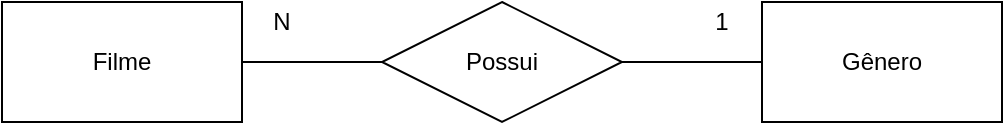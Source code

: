 <mxfile version="14.9.3" type="device"><diagram id="R3FCbP5dM8t3nqedjf46" name="Page-1"><mxGraphModel dx="782" dy="706" grid="1" gridSize="10" guides="1" tooltips="1" connect="1" arrows="1" fold="1" page="1" pageScale="1" pageWidth="827" pageHeight="1169" math="0" shadow="0"><root><mxCell id="0"/><mxCell id="1" parent="0"/><mxCell id="6Gg0uEwmdp4XRUAOYbGa-6" style="edgeStyle=orthogonalEdgeStyle;rounded=0;orthogonalLoop=1;jettySize=auto;html=1;entryX=0;entryY=0.5;entryDx=0;entryDy=0;endArrow=none;endFill=0;" edge="1" parent="1" source="6Gg0uEwmdp4XRUAOYbGa-2" target="6Gg0uEwmdp4XRUAOYbGa-4"><mxGeometry relative="1" as="geometry"/></mxCell><mxCell id="6Gg0uEwmdp4XRUAOYbGa-2" value="Possui" style="shape=rhombus;perimeter=rhombusPerimeter;whiteSpace=wrap;html=1;align=center;" vertex="1" parent="1"><mxGeometry x="340" y="330" width="120" height="60" as="geometry"/></mxCell><mxCell id="6Gg0uEwmdp4XRUAOYbGa-5" style="edgeStyle=orthogonalEdgeStyle;rounded=0;orthogonalLoop=1;jettySize=auto;html=1;entryX=0;entryY=0.5;entryDx=0;entryDy=0;endArrow=none;endFill=0;" edge="1" parent="1" source="6Gg0uEwmdp4XRUAOYbGa-3" target="6Gg0uEwmdp4XRUAOYbGa-2"><mxGeometry relative="1" as="geometry"/></mxCell><mxCell id="6Gg0uEwmdp4XRUAOYbGa-3" value="Filme" style="rounded=0;whiteSpace=wrap;html=1;" vertex="1" parent="1"><mxGeometry x="150" y="330" width="120" height="60" as="geometry"/></mxCell><mxCell id="6Gg0uEwmdp4XRUAOYbGa-4" value="Gênero" style="rounded=0;whiteSpace=wrap;html=1;" vertex="1" parent="1"><mxGeometry x="530" y="330" width="120" height="60" as="geometry"/></mxCell><mxCell id="6Gg0uEwmdp4XRUAOYbGa-7" value="N" style="text;html=1;strokeColor=none;fillColor=none;align=center;verticalAlign=middle;whiteSpace=wrap;rounded=0;" vertex="1" parent="1"><mxGeometry x="270" y="330" width="40" height="20" as="geometry"/></mxCell><mxCell id="6Gg0uEwmdp4XRUAOYbGa-8" value="1" style="text;html=1;strokeColor=none;fillColor=none;align=center;verticalAlign=middle;whiteSpace=wrap;rounded=0;" vertex="1" parent="1"><mxGeometry x="490" y="330" width="40" height="20" as="geometry"/></mxCell></root></mxGraphModel></diagram></mxfile>